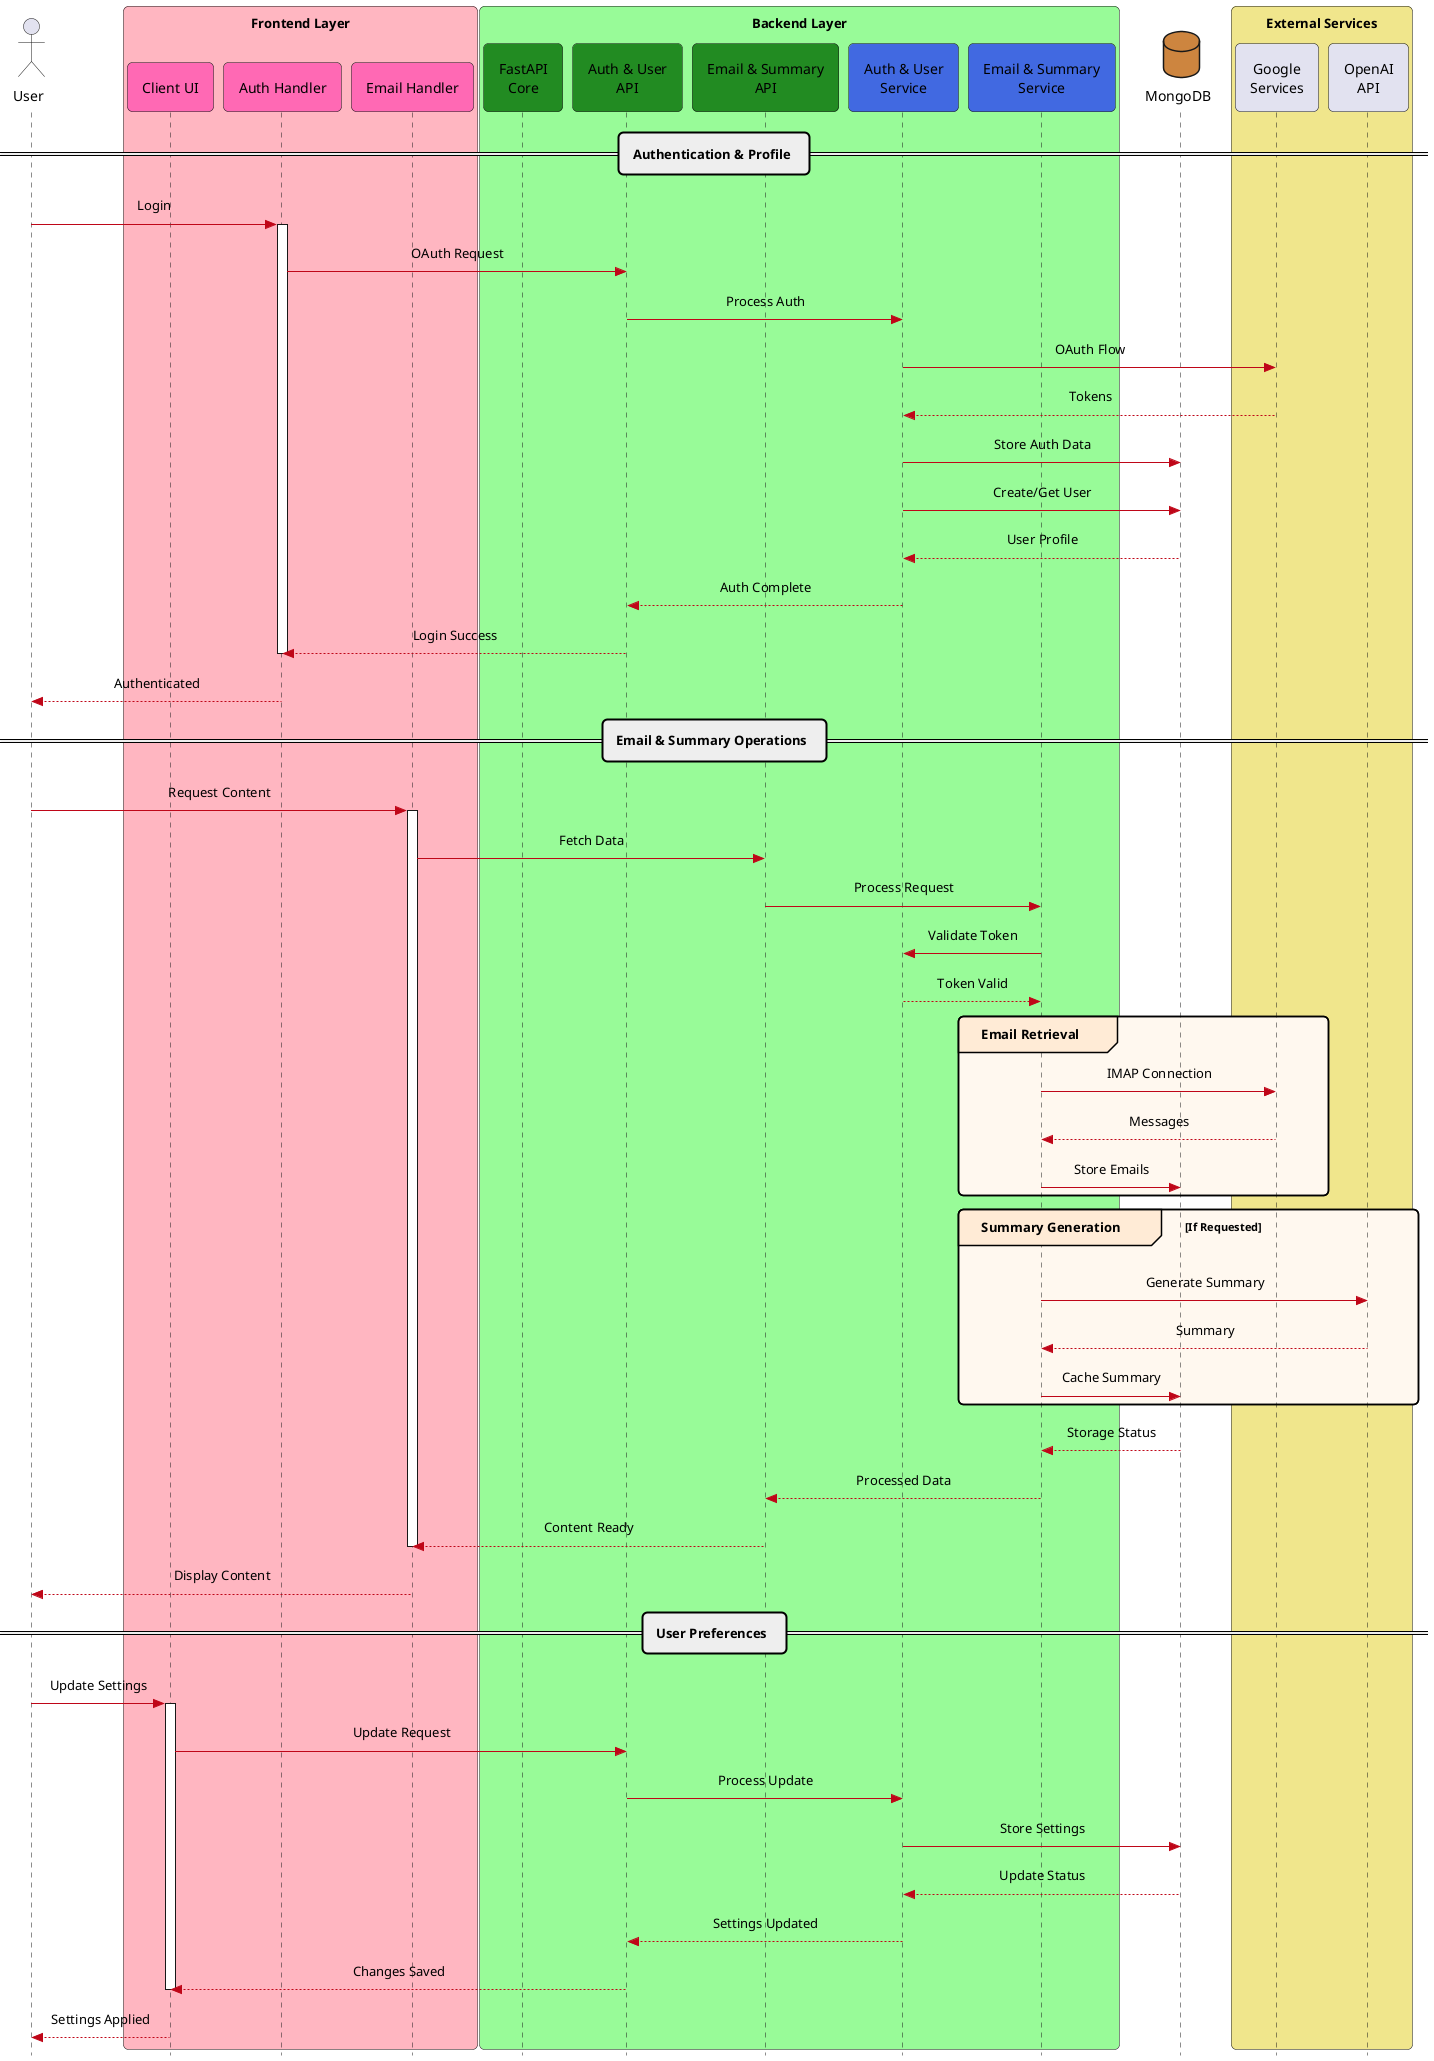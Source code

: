 @startuml
skinparam sequenceMessageAlign center
skinparam responseMessageBelowArrow true
skinparam maxMessageSize 250
skinparam style strictuml
skinparam padding 8
skinparam roundcorner 10

' Define custom colors to match Architecture.puml
skinparam sequence {
    ArrowColor #bf0618
    ResponseColor #32CD32
    GroupBackgroundColor #FFEBD6
    GroupBodyBackgroundColor #FFF8EF
}

actor User as Instance
box "Frontend Layer" #FFB6C1
    participant "Client UI" as ClientUI #FF69B4
    participant "Auth Handler" as Auth #FF69B4
    participant "Email Handler" as EmailHandler #FF69B4
end box

box "Backend Layer" #98FB98
    participant "FastAPI\nCore" as FastAPI #228B22
    participant "Auth & User\nAPI" as AuthUserAPI #228B22
    participant "Email & Summary\nAPI" as EmailAPI #228B22
    participant "Auth & User\nService" as AuthUserService #4169E1
    participant "Email & Summary\nService" as EmailService #4169E1
end box

database "MongoDB" as MongoDB #CD853F

box "External Services" #F0E68C
    participant "Google\nServices" as Google
    participant "OpenAI\nAPI" as OpenAIAPI
end box

== Authentication & Profile ==
Instance -> Auth: Login
activate Auth
Auth -> AuthUserAPI: OAuth Request
AuthUserAPI -> AuthUserService: Process Auth
AuthUserService -> Google: OAuth Flow
Google --> AuthUserService: Tokens
AuthUserService -> MongoDB: Store Auth Data
AuthUserService -> MongoDB: Create/Get User
MongoDB --> AuthUserService: User Profile
AuthUserService --> AuthUserAPI: Auth Complete
AuthUserAPI --> Auth: Login Success
deactivate Auth
Auth --> Instance: Authenticated

== Email & Summary Operations ==
Instance -> EmailHandler: Request Content
activate EmailHandler
EmailHandler -> EmailAPI: Fetch Data
EmailAPI -> EmailService: Process Request
EmailService -> AuthUserService: Validate Token
AuthUserService --> EmailService: Token Valid

group Email Retrieval
    EmailService -> Google: IMAP Connection
    Google --> EmailService: Messages
    EmailService -> MongoDB: Store Emails
end

group Summary Generation [If Requested]
    EmailService -> OpenAIAPI: Generate Summary
    OpenAIAPI --> EmailService: Summary
    EmailService -> MongoDB: Cache Summary
end

MongoDB --> EmailService: Storage Status
EmailService --> EmailAPI: Processed Data
EmailAPI --> EmailHandler: Content Ready
deactivate EmailHandler
EmailHandler --> Instance: Display Content

== User Preferences ==
Instance -> ClientUI: Update Settings
activate ClientUI
ClientUI -> AuthUserAPI: Update Request
AuthUserAPI -> AuthUserService: Process Update
AuthUserService -> MongoDB: Store Settings
MongoDB --> AuthUserService: Update Status
AuthUserService --> AuthUserAPI: Settings Updated
AuthUserAPI --> ClientUI: Changes Saved
deactivate ClientUI
ClientUI --> Instance: Settings Applied

@enduml 